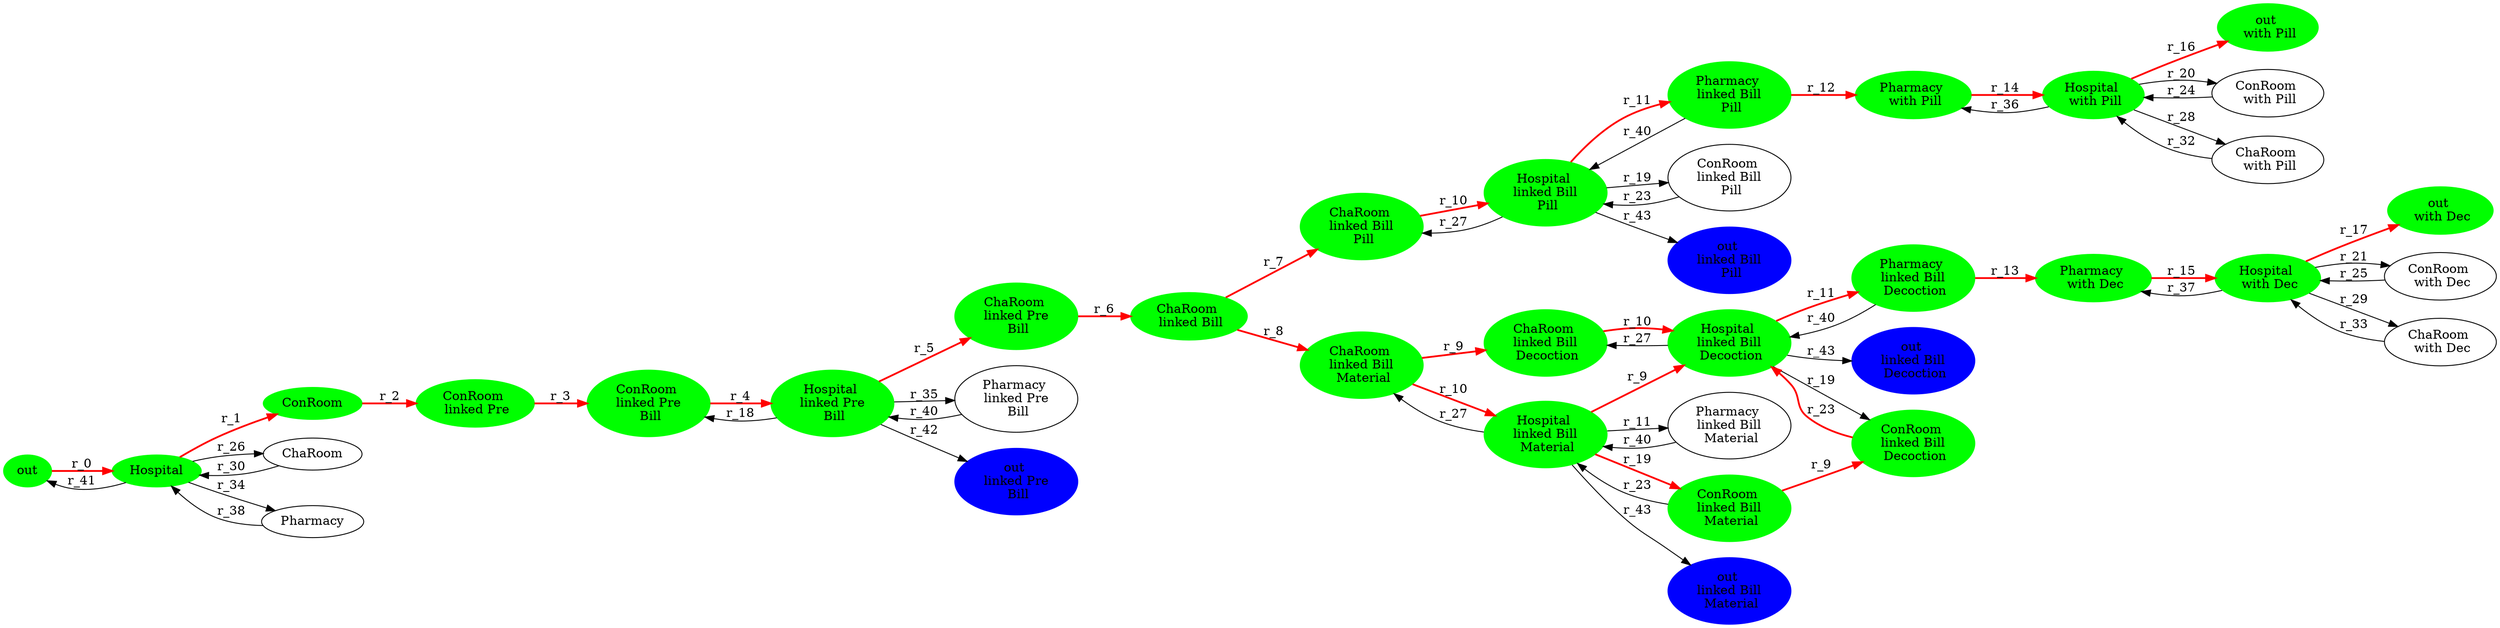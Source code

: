 digraph reaction_graph {
rankdir = LR;

n1e[label="out",color="green",style="filled"]
//Patient out of Hospital
 n1e -> n2e[label="r_0",color="red",style="bold"];

n2e[label="Hospital",color="green",style="filled"]
//Patient in Hospital
 n2e -> n3e[label="r_1",color="red",style="bold"];
 n2e -> n4e[label="r_26"];
 n2e -> n5e[label="r_34"];
 n2e -> n1e[label="r_41"];

n3e[label="ConRoom",color="green",style="filled"]
//Patient in ConsultingRoom
 n3e -> n6e[label="r_2",color="red",style="bold"];

n4e[label="ChaRoom"]
//Patient in ChargingRoom
 n4e -> n2e[label="r_30"];

n5e[label="Pharmacy"]
//Patient in Pharmacy
 n5e -> n2e[label="r_38"];

n6e[label="ConRoom \n linked Pre",color="green",style="filled"]
//Patient in ConsultingRoom && Patient linked Prescription
 n6e -> n7e[label="r_3",color="red",style="bold"];

n7e[label="ConRoom \n linked Pre \n Bill",color="green",style="filled"]
//Patient in ConsultingRoom && Patient linked Prescription && Bill in ChargingRoom
 n7e -> n9e[label="r_4",color="red",style="bold"];

n9e[label="Hospital \n linked Pre \n Bill",color="green",style="filled"]
//Patient in Hospital && Patient linked Prescription && Bill in ChargingRoom
 n9e -> n13e[label="r_5",color="red",style="bold"];
 n9e -> n7e[label="r_18"];
 n9e -> n14e[label="r_35"];
 n9e -> n15e[label="r_42"];

n13e[label="ChaRoom \n linked Pre \n Bill",color="green",style="filled"]
//Patient in ChargingRoom && Patient linked Prescription && Bill in ChargingRoom
 n13e -> n16e[label="r_6",color="red",style="bold"];

n14e[label="Pharmacy \n linked Pre \n Bill"]
//Patient in Pharmacy && Patient linked Prescription && Bill in ChargingRoom
 n14e -> n9e[label="r_40"];

n15e[label="out \n linked Pre \n Bill",color="blue",style="filled"]
//Patient out of Hospital && Patient linked Prescription && Bill in ChargingRoom

n16e[label="ChaRoom \n linked Bill",color="green",style="filled"]
//Patient in ChargingRoom && Patient linked Bill
 n16e -> n17e[label="r_7",color="red",style="bold"];
 n16e -> n18e[label="r_8",color="red",style="bold"];

n17e[label="ChaRoom \n linked Bill \n Pill",color="green",style="filled"]
//Patient in ChargingRoom && Patient linked Bill && Pill in Pharmacy
 n17e -> n20e[label="r_10",color="red",style="bold"];

n18e[label="ChaRoom \n linked Bill \n Material",color="green",style="filled"]
//Patient in ChargingRoom && Patient linked Bill && Material in Pharmacy
 n18e -> n21e[label="r_9",color="red",style="bold"];
 n18e -> n22e[label="r_10",color="red",style="bold"];
 
n20e[label="Hospital \n linked Bill \n Pill",color="green",style="filled"]
//Patient in Hospital && Patient linked Bill && Pill in Pharmacy
 n20e -> n26e[label="r_11",color="red",style="bold"];
 n20e -> n27e[label="r_19"];
 n20e -> n17e[label="r_27"];
 n20e -> n28e[label="r_43"];

n21e[label="ChaRoom \n linked Bill \n Decoction",color="green",style="filled"]
//Patient in ChargingRoom && Patient linked Bill && Decoction in Pharmacy
 n21e -> n29e[label="r_10",color="red",style="bold"];

n22e[label="Hospital \n linked Bill \n Material",color="green",style="filled"]
//Patient in Hospital && Patient linked Bill && Material in Pharmacy
 n22e -> n29e[label="r_9",color="red",style="bold"];
 n22e -> n30e[label="r_11"];
 n22e -> n31e[label="r_19",color="red",style="bold"];
 n22e -> n18e[label="r_27"];
 n22e -> n32e[label="r_43"];

n26e[label="Pharmacy \n linked Bill \n Pill",color="green",style="filled"]
//Patient in Pharmacy && Patient linked Bill && Pill in Pharmacy
 n26e -> n33e[label="r_12",color="red",style="bold"];
 n26e -> n20e[label="r_40"];

n27e[label="ConRoom \n linked Bill \n Pill"]
//Patient in ConRoom && Patient linked Bill && Pill in Pharmacy
 n27e -> n20e[label="r_23"];

n28e[label="out \n linked Bill \n Pill",color="blue",style="filled"]
//Patient out of Hospital && Patient linked Bill && Pill in Pharmacy

n29e[label="Hospital \n linked Bill \n Decoction",color="green",style="filled"]
//Patient in Hospital && Patient linked Bill && Decoction in Pharmacy
 n29e -> n34e[label="r_11",color="red",style="bold"];
 n29e -> n36e[label="r_19"];
 n29e -> n21e[label="r_27"];
 n29e -> n35e[label="r_43"];

n30e[label="Pharmacy \n linked Bill \n Material"]
//Patient in Pharmacy && Patient linked Bill && Material in Pharmacy
 n30e -> n22e[label="r_40"];

n31e[label="ConRoom \n linked Bill \n Material",color="green",style="filled"]
//Patient in ConsultingRoom && Patient linked Bill && Material in Pharmacy
 n31e -> n36e[label="r_9",color="red",style="bold"];
 n31e -> n22e[label="r_23"];

n32e[label="out \n linked Bill \n Material",color="blue",style="filled"]
//Patient out of Hospital && Patient linked Bill && Material in Pharmacy

n33e[label="Pharmacy \n with Pill",color="green",style="filled"]
//Patient in Pharmacy && Patient with Pill
 n33e -> n37e[label="r_14",color="red",style="bold"];

n34e[label="Pharmacy \n linked Bill \n Decoction",color="green",style="filled"]
//Patient in Pharmacy && Patient linked Bill && Decoction in Pharmacy
 n34e -> n38e[label="r_13",color="red",style="bold"];
 n34e -> n29e[label="r_40"];
 
n35e[label="out \n linked Bill \n Decoction",color="blue",style="filled"]
//Patient out of Hospital && Patient linked Bill && Decoction in Pharmacy

n36e[label="ConRoom \n linked Bill \n Decoction",color="green",style="filled"]
//Patient in ConsultingRoom && Patient linked Bill && Decoction in Pharmacy
 n36e -> n29e[label="r_23",color="red",style="bold"];

n37e[label="Hospital \n with Pill",color="green",style="filled"]
//Patient in Hospital && Patient with Pill
 n37e -> n39e[label="r_16",color="red",style="bold"];
 n37e -> n40e[label="r_20"];
 n37e -> n41e[label="r_28"];
 n37e -> n33e[label="r_36"];

n38e[label="Pharmacy \n with Dec",color="green",style="filled"]
//Patient in Pharmacy && Patient with Decoction
 n38e -> n42e[label="r_15",color="red",style="bold"];
 
n39e[label="out \n with Pill",color="green",style="filled"]
//Patient out of Hospital && Patient with Pill

n40e[label="ConRoom \n with Pill"]
//Patient in ConsultingRoom && Patient with Pill
 n40e -> n37e[label="r_24"];

n41e[label="ChaRoom \n with Pill"]
//Patient in ChargingRoom && Patient with Pill
 n41e -> n37e[label="r_32"];

n42e[label="Hospital \n with Dec",color="green",style="filled"]
//Patient in Hospital && Patient with Decoction
 n42e -> n43e[label="r_17",color="red",style="bold"];
 n42e -> n44e[label="r_21"];
 n42e -> n45e[label="r_29"];
 n42e -> n38e[label="r_37"];

n43e[label="out \n with Dec",color="green",style="filled"]
//Patient out of Hospital && Patient with Decoction

n44e[label="ConRoom \n with Dec"]
//Patient in ConsultingRoom && Patient with Decoction
 n44e -> n42e[label="r_25"];

n45e[label="ChaRoom \n with Dec"]
//Patient in ChargingRoom && Patient with Decoction
 n45e -> n42e[label="r_33"];
}